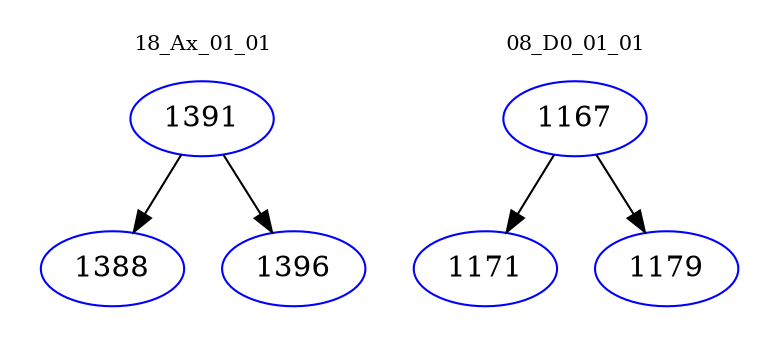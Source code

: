 digraph{
subgraph cluster_0 {
color = white
label = "18_Ax_01_01";
fontsize=10;
T0_1391 [label="1391", color="blue"]
T0_1391 -> T0_1388 [color="black"]
T0_1388 [label="1388", color="blue"]
T0_1391 -> T0_1396 [color="black"]
T0_1396 [label="1396", color="blue"]
}
subgraph cluster_1 {
color = white
label = "08_D0_01_01";
fontsize=10;
T1_1167 [label="1167", color="blue"]
T1_1167 -> T1_1171 [color="black"]
T1_1171 [label="1171", color="blue"]
T1_1167 -> T1_1179 [color="black"]
T1_1179 [label="1179", color="blue"]
}
}
